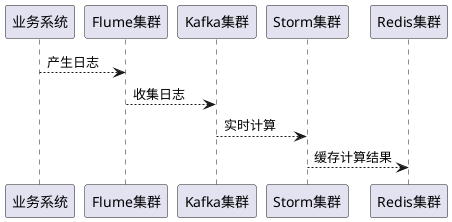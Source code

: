 @startuml
业务系统-->Flume集群:产生日志
Flume集群-->Kafka集群:收集日志
Kafka集群-->Storm集群:实时计算
Storm集群-->Redis集群:缓存计算结果
@enduml

@startuml
数据源-->spout:获取外部数据String,Json,JavaBean等
spout-->bolt:内部发送
@enduml